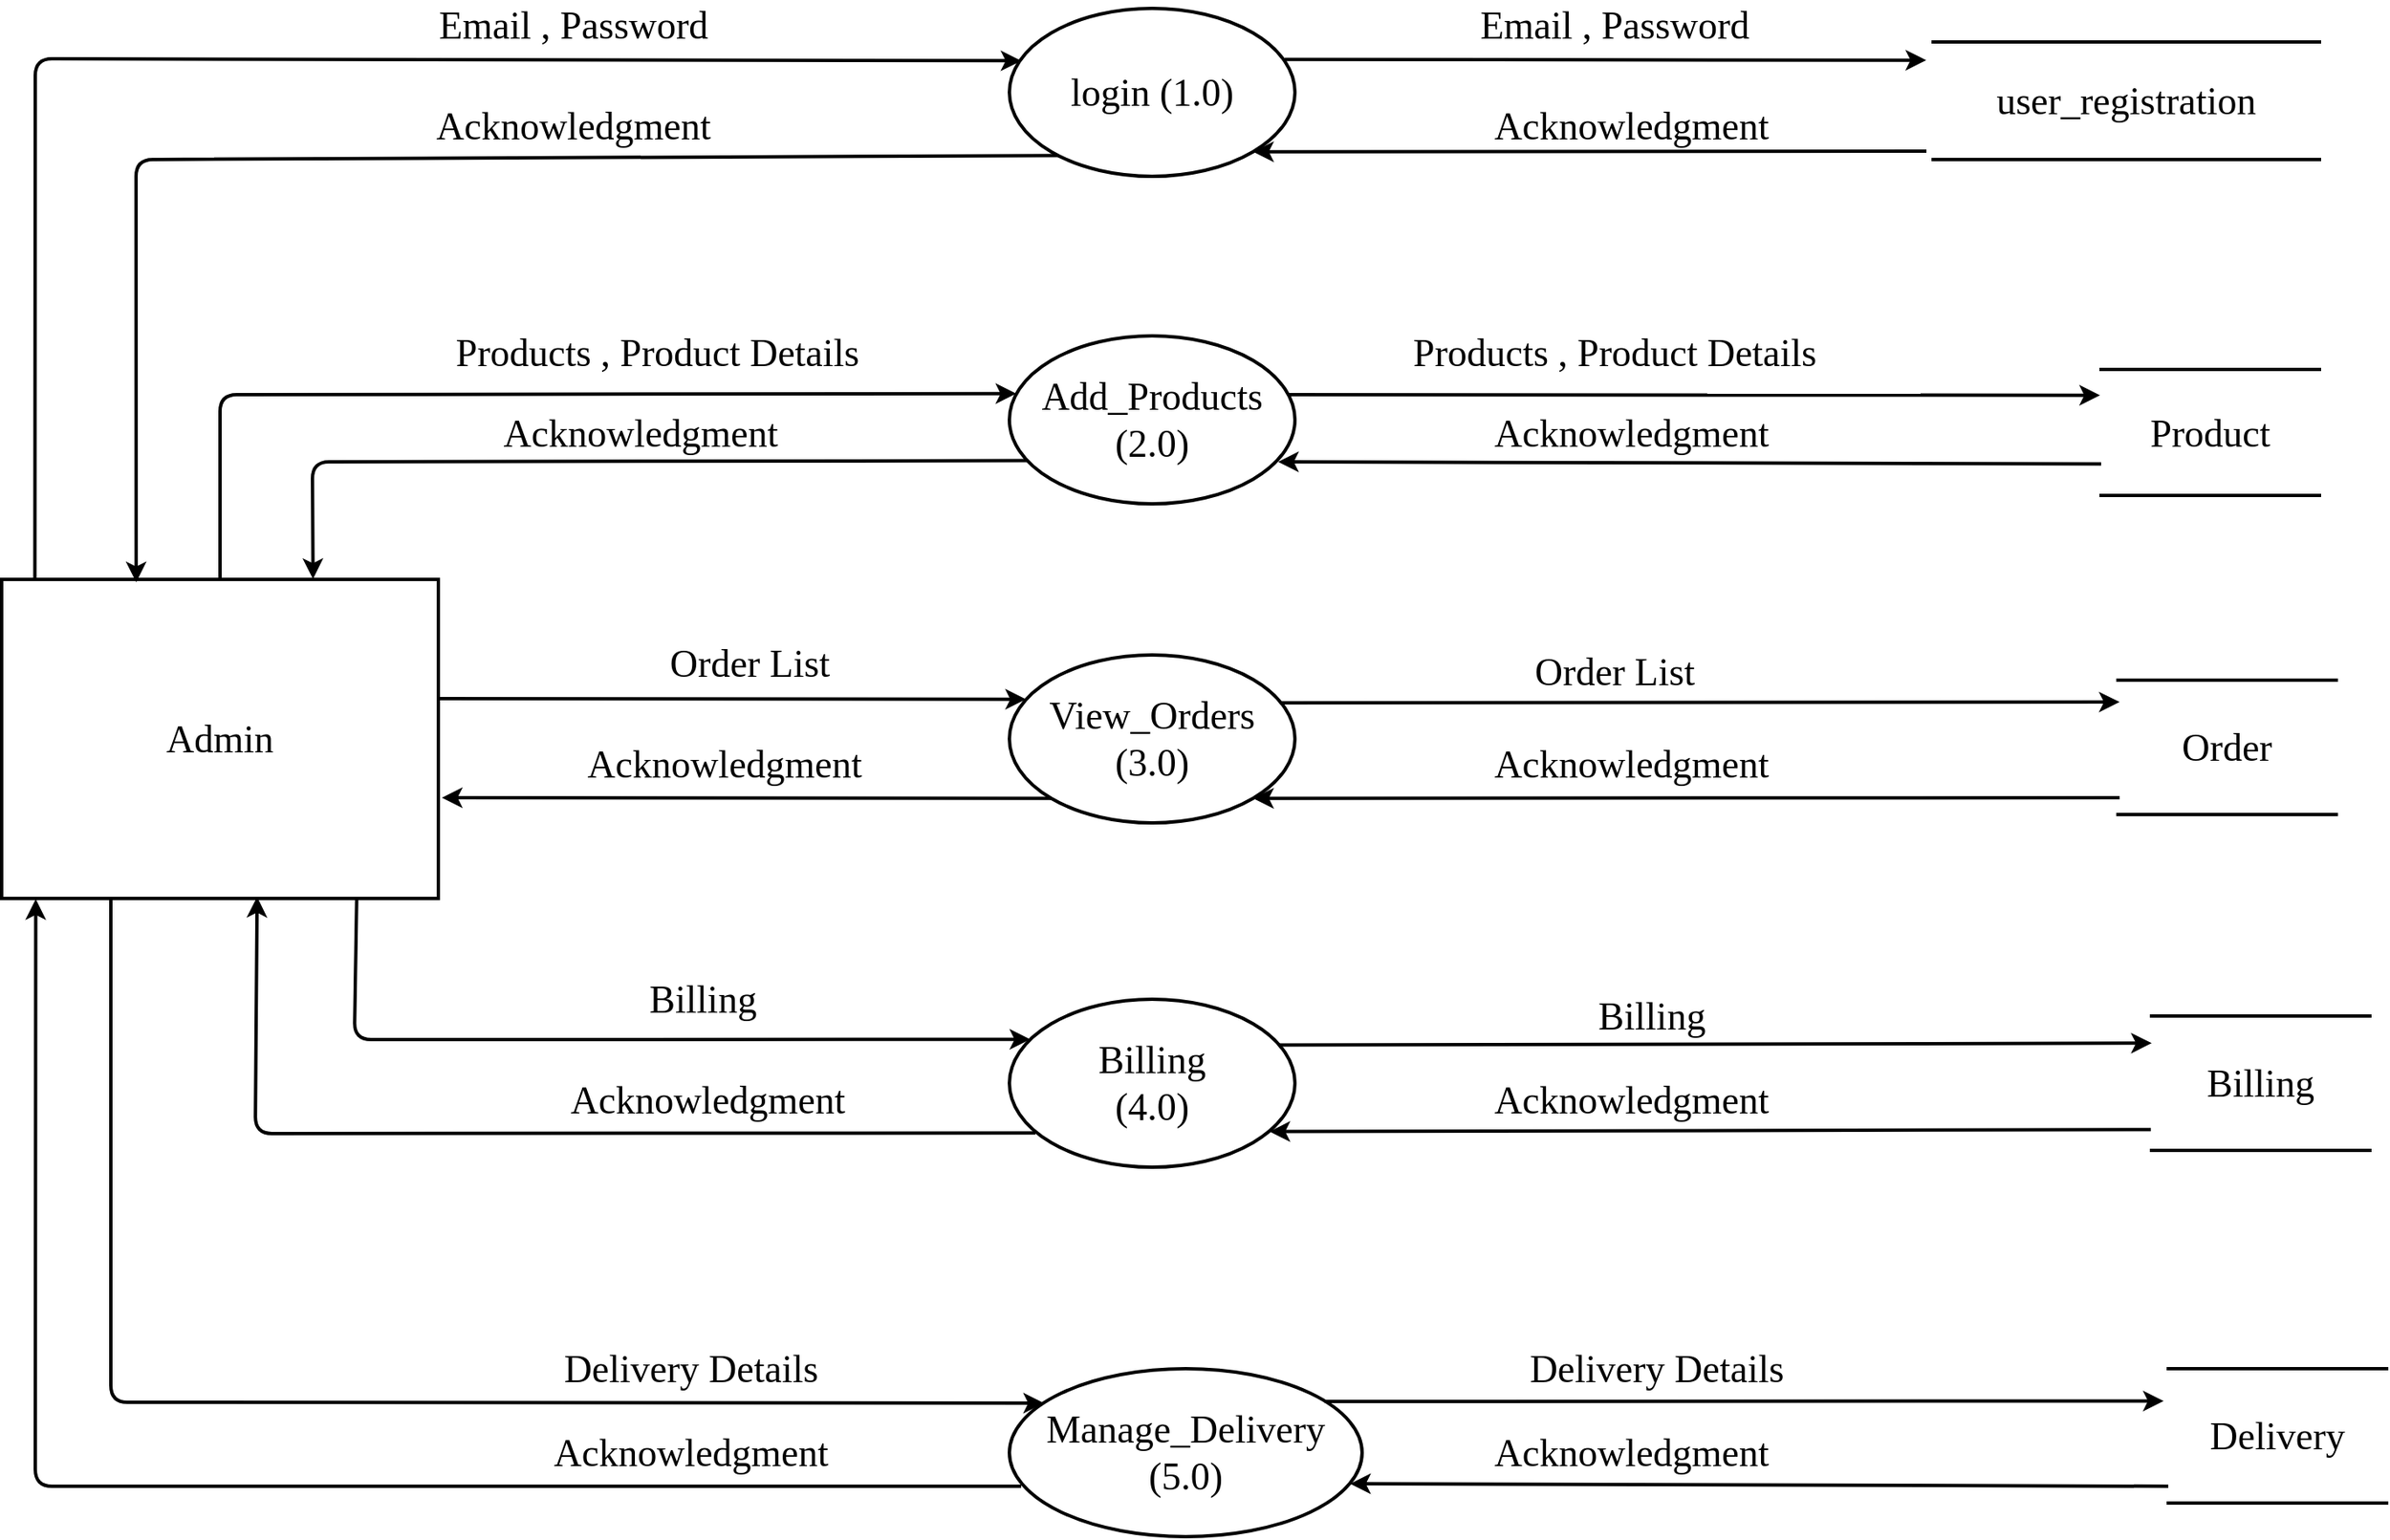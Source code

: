 <mxfile version="14.9.6" type="device"><diagram id="gpcT_XfQpvsCNOsNeNX6" name="Page-1"><mxGraphModel dx="1304" dy="528" grid="1" gridSize="10" guides="1" tooltips="1" connect="1" arrows="1" fold="1" page="1" pageScale="1" pageWidth="1400" pageHeight="850" math="0" shadow="0"><root><mxCell id="0"/><mxCell id="1" parent="0"/><mxCell id="VL7xdUT9y1B5ilkRUlLk-1" value="&lt;font style=&quot;font-size: 23px;&quot; face=&quot;Times New Roman&quot;&gt;Admin&lt;/font&gt;" style="rounded=0;whiteSpace=wrap;html=1;strokeWidth=2;fontSize=23;" parent="1" vertex="1"><mxGeometry x="110" y="470" width="260" height="190" as="geometry"/></mxCell><mxCell id="VL7xdUT9y1B5ilkRUlLk-2" value="&lt;font face=&quot;Georgia&quot; style=&quot;font-size: 23px;&quot;&gt;login (1.0)&lt;/font&gt;" style="ellipse;whiteSpace=wrap;html=1;fontSize=23;strokeWidth=2;" parent="1" vertex="1"><mxGeometry x="710" y="130" width="170" height="100" as="geometry"/></mxCell><mxCell id="VL7xdUT9y1B5ilkRUlLk-3" value="&lt;font face=&quot;Georgia&quot; style=&quot;font-size: 23px;&quot;&gt;&lt;span style=&quot;font-size: 23px;&quot;&gt;Add_Products&lt;br style=&quot;font-size: 23px;&quot;&gt;(2.0)&lt;br style=&quot;font-size: 23px;&quot;&gt;&lt;/span&gt;&lt;/font&gt;" style="ellipse;whiteSpace=wrap;html=1;fontSize=23;strokeWidth=2;" parent="1" vertex="1"><mxGeometry x="710" y="325" width="170" height="100" as="geometry"/></mxCell><mxCell id="VL7xdUT9y1B5ilkRUlLk-4" value="&lt;font face=&quot;Georgia&quot; style=&quot;font-size: 23px;&quot;&gt;&lt;span style=&quot;font-size: 23px;&quot;&gt;View_Orders&lt;br style=&quot;font-size: 23px;&quot;&gt;(3.0)&lt;br style=&quot;font-size: 23px;&quot;&gt;&lt;/span&gt;&lt;/font&gt;" style="ellipse;whiteSpace=wrap;html=1;fontSize=23;strokeWidth=2;" parent="1" vertex="1"><mxGeometry x="710" y="515" width="170" height="100" as="geometry"/></mxCell><mxCell id="VL7xdUT9y1B5ilkRUlLk-5" value="&lt;font face=&quot;Georgia&quot; style=&quot;font-size: 23px;&quot;&gt;&lt;span style=&quot;font-size: 23px;&quot;&gt;Billing&lt;br style=&quot;font-size: 23px;&quot;&gt;(4.0)&lt;br style=&quot;font-size: 23px;&quot;&gt;&lt;/span&gt;&lt;/font&gt;" style="ellipse;whiteSpace=wrap;html=1;fontSize=23;strokeWidth=2;" parent="1" vertex="1"><mxGeometry x="710" y="720" width="170" height="100" as="geometry"/></mxCell><mxCell id="VL7xdUT9y1B5ilkRUlLk-6" value="&lt;font face=&quot;Georgia&quot; style=&quot;font-size: 23px;&quot;&gt;&lt;span style=&quot;font-size: 23px;&quot;&gt;Manage_Delivery&lt;br style=&quot;font-size: 23px;&quot;&gt;(5.0)&lt;br style=&quot;font-size: 23px;&quot;&gt;&lt;/span&gt;&lt;/font&gt;" style="ellipse;whiteSpace=wrap;html=1;fontSize=23;strokeWidth=2;" parent="1" vertex="1"><mxGeometry x="710" y="940" width="210" height="100" as="geometry"/></mxCell><mxCell id="VL7xdUT9y1B5ilkRUlLk-7" value="&lt;font face=&quot;georgia&quot; style=&quot;font-size: 23px;&quot;&gt;Product&lt;/font&gt;" style="shape=partialRectangle;whiteSpace=wrap;html=1;left=0;right=0;fillColor=none;strokeWidth=2;fontSize=23;" parent="1" vertex="1"><mxGeometry x="1360" y="345" width="130" height="75" as="geometry"/></mxCell><mxCell id="VL7xdUT9y1B5ilkRUlLk-8" value="&lt;font face=&quot;georgia&quot; style=&quot;font-size: 23px;&quot;&gt;Order&lt;/font&gt;" style="shape=partialRectangle;whiteSpace=wrap;html=1;left=0;right=0;fillColor=none;strokeWidth=2;fontSize=23;" parent="1" vertex="1"><mxGeometry x="1370" y="530" width="130" height="80" as="geometry"/></mxCell><mxCell id="VL7xdUT9y1B5ilkRUlLk-9" value="&lt;font face=&quot;georgia&quot; style=&quot;font-size: 23px;&quot;&gt;Billing&lt;/font&gt;" style="shape=partialRectangle;whiteSpace=wrap;html=1;left=0;right=0;fillColor=none;strokeWidth=2;fontSize=23;" parent="1" vertex="1"><mxGeometry x="1390" y="730" width="130" height="80" as="geometry"/></mxCell><mxCell id="VL7xdUT9y1B5ilkRUlLk-11" value="&lt;font face=&quot;Georgia&quot; style=&quot;font-size: 23px;&quot;&gt;&lt;span style=&quot;font-size: 23px;&quot;&gt;user_registration&lt;/span&gt;&lt;/font&gt;" style="shape=partialRectangle;whiteSpace=wrap;html=1;left=0;right=0;fillColor=none;strokeWidth=2;fontSize=23;" parent="1" vertex="1"><mxGeometry x="1260" y="150" width="230" height="70" as="geometry"/></mxCell><mxCell id="VL7xdUT9y1B5ilkRUlLk-12" value="" style="endArrow=classic;html=1;entryX=0.042;entryY=0.312;entryDx=0;entryDy=0;entryPerimeter=0;exitX=0.076;exitY=-0.002;exitDx=0;exitDy=0;exitPerimeter=0;strokeWidth=2;fontSize=23;" parent="1" source="VL7xdUT9y1B5ilkRUlLk-1" target="VL7xdUT9y1B5ilkRUlLk-2" edge="1"><mxGeometry width="50" height="50" relative="1" as="geometry"><mxPoint x="620" y="460" as="sourcePoint"/><mxPoint x="670" y="410" as="targetPoint"/><Array as="points"><mxPoint x="130" y="160"/></Array></mxGeometry></mxCell><mxCell id="VL7xdUT9y1B5ilkRUlLk-13" value="" style="endArrow=classic;html=1;exitX=0.964;exitY=0.304;exitDx=0;exitDy=0;exitPerimeter=0;entryX=-0.018;entryY=0.155;entryDx=0;entryDy=0;entryPerimeter=0;strokeWidth=2;fontSize=23;" parent="1" source="VL7xdUT9y1B5ilkRUlLk-2" target="VL7xdUT9y1B5ilkRUlLk-11" edge="1"><mxGeometry width="50" height="50" relative="1" as="geometry"><mxPoint x="890" y="160" as="sourcePoint"/><mxPoint x="1260" y="165" as="targetPoint"/></mxGeometry></mxCell><mxCell id="VL7xdUT9y1B5ilkRUlLk-14" value="" style="endArrow=classic;html=1;entryX=0.024;entryY=0.344;entryDx=0;entryDy=0;entryPerimeter=0;exitX=0.5;exitY=0;exitDx=0;exitDy=0;strokeWidth=2;fontSize=23;" parent="1" source="VL7xdUT9y1B5ilkRUlLk-1" target="VL7xdUT9y1B5ilkRUlLk-3" edge="1"><mxGeometry width="50" height="50" relative="1" as="geometry"><mxPoint x="420" y="370" as="sourcePoint"/><mxPoint x="714" y="200" as="targetPoint"/><Array as="points"><mxPoint x="240" y="360"/></Array></mxGeometry></mxCell><mxCell id="VL7xdUT9y1B5ilkRUlLk-15" value="" style="endArrow=classic;html=1;entryX=0.058;entryY=0.264;entryDx=0;entryDy=0;entryPerimeter=0;strokeWidth=2;fontSize=23;" parent="1" target="VL7xdUT9y1B5ilkRUlLk-4" edge="1"><mxGeometry width="50" height="50" relative="1" as="geometry"><mxPoint x="371" y="541" as="sourcePoint"/><mxPoint x="530" y="460" as="targetPoint"/></mxGeometry></mxCell><mxCell id="VL7xdUT9y1B5ilkRUlLk-16" value="" style="endArrow=classic;html=1;entryX=-0.005;entryY=0.205;entryDx=0;entryDy=0;exitX=0.978;exitY=0.35;exitDx=0;exitDy=0;exitPerimeter=0;entryPerimeter=0;strokeWidth=2;fontSize=23;" parent="1" source="VL7xdUT9y1B5ilkRUlLk-3" target="VL7xdUT9y1B5ilkRUlLk-7" edge="1"><mxGeometry width="50" height="50" relative="1" as="geometry"><mxPoint x="875" y="360" as="sourcePoint"/><mxPoint x="870" y="250" as="targetPoint"/></mxGeometry></mxCell><mxCell id="VL7xdUT9y1B5ilkRUlLk-17" value="" style="endArrow=classic;html=1;entryX=0.008;entryY=0.163;entryDx=0;entryDy=0;exitX=0.949;exitY=0.285;exitDx=0;exitDy=0;exitPerimeter=0;entryPerimeter=0;strokeWidth=2;fontSize=23;" parent="1" source="VL7xdUT9y1B5ilkRUlLk-4" target="VL7xdUT9y1B5ilkRUlLk-8" edge="1"><mxGeometry width="50" height="50" relative="1" as="geometry"><mxPoint x="800" y="520" as="sourcePoint"/><mxPoint x="850" y="470" as="targetPoint"/></mxGeometry></mxCell><mxCell id="VL7xdUT9y1B5ilkRUlLk-18" value="" style="endArrow=classic;html=1;exitX=0.25;exitY=1;exitDx=0;exitDy=0;entryX=0.098;entryY=0.205;entryDx=0;entryDy=0;entryPerimeter=0;strokeWidth=2;fontSize=23;" parent="1" source="VL7xdUT9y1B5ilkRUlLk-1" target="VL7xdUT9y1B5ilkRUlLk-6" edge="1"><mxGeometry width="50" height="50" relative="1" as="geometry"><mxPoint x="170" y="660" as="sourcePoint"/><mxPoint x="729" y="960" as="targetPoint"/><Array as="points"><mxPoint x="175" y="960"/></Array></mxGeometry></mxCell><mxCell id="VL7xdUT9y1B5ilkRUlLk-19" value="" style="endArrow=classic;html=1;exitX=0.813;exitY=0.998;exitDx=0;exitDy=0;entryX=0.073;entryY=0.239;entryDx=0;entryDy=0;entryPerimeter=0;exitPerimeter=0;strokeWidth=2;fontSize=23;" parent="1" source="VL7xdUT9y1B5ilkRUlLk-1" target="VL7xdUT9y1B5ilkRUlLk-5" edge="1"><mxGeometry width="50" height="50" relative="1" as="geometry"><mxPoint x="630" y="740" as="sourcePoint"/><mxPoint x="720" y="744" as="targetPoint"/><Array as="points"><mxPoint x="320" y="744"/></Array></mxGeometry></mxCell><mxCell id="VL7xdUT9y1B5ilkRUlLk-20" value="" style="endArrow=classic;html=1;entryX=0.001;entryY=0.202;entryDx=0;entryDy=0;exitX=0.944;exitY=0.273;exitDx=0;exitDy=0;exitPerimeter=0;entryPerimeter=0;strokeWidth=2;fontSize=23;" parent="1" source="VL7xdUT9y1B5ilkRUlLk-5" target="VL7xdUT9y1B5ilkRUlLk-9" edge="1"><mxGeometry width="50" height="50" relative="1" as="geometry"><mxPoint x="873" y="748" as="sourcePoint"/><mxPoint x="1260" y="800" as="targetPoint"/></mxGeometry></mxCell><mxCell id="VL7xdUT9y1B5ilkRUlLk-21" value="" style="endArrow=classic;html=1;exitX=0.894;exitY=0.195;exitDx=0;exitDy=0;entryX=-0.023;entryY=0.115;entryDx=0;entryDy=0;exitPerimeter=0;entryPerimeter=0;strokeWidth=2;fontSize=23;" parent="1" source="VL7xdUT9y1B5ilkRUlLk-6" edge="1"><mxGeometry width="50" height="50" relative="1" as="geometry"><mxPoint x="990" y="1000" as="sourcePoint"/><mxPoint x="1397.24" y="959.2" as="targetPoint"/></mxGeometry></mxCell><mxCell id="VL7xdUT9y1B5ilkRUlLk-22" value="" style="endArrow=classic;html=1;entryX=0.308;entryY=0.009;entryDx=0;entryDy=0;entryPerimeter=0;exitX=0.171;exitY=0.876;exitDx=0;exitDy=0;exitPerimeter=0;strokeWidth=2;fontSize=23;" parent="1" source="VL7xdUT9y1B5ilkRUlLk-2" target="VL7xdUT9y1B5ilkRUlLk-1" edge="1"><mxGeometry width="50" height="50" relative="1" as="geometry"><mxPoint x="230" y="240" as="sourcePoint"/><mxPoint x="240" y="240" as="targetPoint"/><Array as="points"><mxPoint x="190" y="220"/></Array></mxGeometry></mxCell><mxCell id="VL7xdUT9y1B5ilkRUlLk-23" value="" style="endArrow=classic;html=1;exitX=0.061;exitY=0.743;exitDx=0;exitDy=0;exitPerimeter=0;entryX=0.713;entryY=-0.001;entryDx=0;entryDy=0;entryPerimeter=0;strokeWidth=2;fontSize=23;" parent="1" source="VL7xdUT9y1B5ilkRUlLk-3" target="VL7xdUT9y1B5ilkRUlLk-1" edge="1"><mxGeometry width="50" height="50" relative="1" as="geometry"><mxPoint x="650" y="400" as="sourcePoint"/><mxPoint x="295" y="469" as="targetPoint"/><Array as="points"><mxPoint x="295" y="400"/></Array></mxGeometry></mxCell><mxCell id="VL7xdUT9y1B5ilkRUlLk-24" value="" style="endArrow=classic;html=1;entryX=1;entryY=1;entryDx=0;entryDy=0;strokeWidth=2;fontSize=23;" parent="1" target="VL7xdUT9y1B5ilkRUlLk-2" edge="1"><mxGeometry width="50" height="50" relative="1" as="geometry"><mxPoint x="1256" y="215" as="sourcePoint"/><mxPoint x="990" y="200" as="targetPoint"/></mxGeometry></mxCell><mxCell id="VL7xdUT9y1B5ilkRUlLk-25" value="" style="endArrow=classic;html=1;entryX=0.941;entryY=0.75;entryDx=0;entryDy=0;entryPerimeter=0;exitX=0;exitY=0.75;exitDx=0;exitDy=0;strokeWidth=2;fontSize=23;" parent="1" source="VL7xdUT9y1B5ilkRUlLk-7" target="VL7xdUT9y1B5ilkRUlLk-3" edge="1"><mxGeometry width="50" height="50" relative="1" as="geometry"><mxPoint x="820" y="510" as="sourcePoint"/><mxPoint x="870" y="460" as="targetPoint"/></mxGeometry></mxCell><mxCell id="VL7xdUT9y1B5ilkRUlLk-26" value="" style="endArrow=classic;html=1;entryX=1;entryY=1;entryDx=0;entryDy=0;exitX=0.008;exitY=0.875;exitDx=0;exitDy=0;exitPerimeter=0;strokeWidth=2;fontSize=23;" parent="1" source="VL7xdUT9y1B5ilkRUlLk-8" target="VL7xdUT9y1B5ilkRUlLk-4" edge="1"><mxGeometry width="50" height="50" relative="1" as="geometry"><mxPoint x="1250" y="590" as="sourcePoint"/><mxPoint x="1000" y="600" as="targetPoint"/></mxGeometry></mxCell><mxCell id="VL7xdUT9y1B5ilkRUlLk-27" value="" style="endArrow=classic;html=1;entryX=1.008;entryY=0.684;entryDx=0;entryDy=0;entryPerimeter=0;exitX=0;exitY=1;exitDx=0;exitDy=0;strokeWidth=2;fontSize=23;" parent="1" source="VL7xdUT9y1B5ilkRUlLk-4" target="VL7xdUT9y1B5ilkRUlLk-1" edge="1"><mxGeometry width="50" height="50" relative="1" as="geometry"><mxPoint x="500" y="665" as="sourcePoint"/><mxPoint x="550" y="615" as="targetPoint"/></mxGeometry></mxCell><mxCell id="VL7xdUT9y1B5ilkRUlLk-28" value="" style="endArrow=classic;html=1;entryX=0.585;entryY=0.995;entryDx=0;entryDy=0;entryPerimeter=0;exitX=0.091;exitY=0.796;exitDx=0;exitDy=0;exitPerimeter=0;strokeWidth=2;fontSize=23;" parent="1" source="VL7xdUT9y1B5ilkRUlLk-5" target="VL7xdUT9y1B5ilkRUlLk-1" edge="1"><mxGeometry width="50" height="50" relative="1" as="geometry"><mxPoint x="500" y="770" as="sourcePoint"/><mxPoint x="550" y="720" as="targetPoint"/><Array as="points"><mxPoint x="261" y="800"/></Array></mxGeometry></mxCell><mxCell id="VL7xdUT9y1B5ilkRUlLk-29" value="" style="endArrow=classic;html=1;entryX=0.911;entryY=0.788;entryDx=0;entryDy=0;entryPerimeter=0;exitX=-0.003;exitY=0.845;exitDx=0;exitDy=0;exitPerimeter=0;strokeWidth=2;fontSize=23;" parent="1" source="VL7xdUT9y1B5ilkRUlLk-9" target="VL7xdUT9y1B5ilkRUlLk-5" edge="1"><mxGeometry width="50" height="50" relative="1" as="geometry"><mxPoint x="1020" y="800" as="sourcePoint"/><mxPoint x="865" y="799" as="targetPoint"/><Array as="points"/></mxGeometry></mxCell><mxCell id="VL7xdUT9y1B5ilkRUlLk-30" value="" style="endArrow=classic;html=1;entryX=0.966;entryY=0.685;entryDx=0;entryDy=0;entryPerimeter=0;exitX=0;exitY=0.75;exitDx=0;exitDy=0;strokeWidth=2;fontSize=23;" parent="1" target="VL7xdUT9y1B5ilkRUlLk-6" edge="1"><mxGeometry width="50" height="50" relative="1" as="geometry"><mxPoint x="1400" y="1010" as="sourcePoint"/><mxPoint x="1060" y="920" as="targetPoint"/><Array as="points"/></mxGeometry></mxCell><mxCell id="VL7xdUT9y1B5ilkRUlLk-31" value="" style="endArrow=classic;html=1;entryX=0.078;entryY=1.002;entryDx=0;entryDy=0;entryPerimeter=0;strokeWidth=2;fontSize=23;" parent="1" target="VL7xdUT9y1B5ilkRUlLk-1" edge="1"><mxGeometry width="50" height="50" relative="1" as="geometry"><mxPoint x="717" y="1010" as="sourcePoint"/><mxPoint x="130" y="690" as="targetPoint"/><Array as="points"><mxPoint x="130" y="1010"/></Array></mxGeometry></mxCell><mxCell id="VL7xdUT9y1B5ilkRUlLk-32" value="&lt;font style=&quot;font-size: 23px;&quot; face=&quot;Georgia&quot;&gt;Acknowledgment&lt;/font&gt;" style="text;html=1;align=center;verticalAlign=middle;resizable=0;points=[];autosize=1;strokeColor=none;strokeWidth=2;fontSize=23;" parent="1" vertex="1"><mxGeometry x="355" y="185" width="190" height="30" as="geometry"/></mxCell><mxCell id="VL7xdUT9y1B5ilkRUlLk-33" value="&lt;font style=&quot;font-size: 23px;&quot; face=&quot;Georgia&quot;&gt;Acknowledgment&lt;/font&gt;" style="text;html=1;align=center;verticalAlign=middle;resizable=0;points=[];autosize=1;strokeColor=none;strokeWidth=2;fontSize=23;" parent="1" vertex="1"><mxGeometry x="985" y="185" width="190" height="30" as="geometry"/></mxCell><mxCell id="VL7xdUT9y1B5ilkRUlLk-34" value="&lt;font style=&quot;font-size: 23px;&quot; face=&quot;Georgia&quot;&gt;Acknowledgment&lt;/font&gt;" style="text;html=1;align=center;verticalAlign=middle;resizable=0;points=[];autosize=1;strokeColor=none;strokeWidth=2;fontSize=23;" parent="1" vertex="1"><mxGeometry x="395" y="367.5" width="190" height="30" as="geometry"/></mxCell><mxCell id="VL7xdUT9y1B5ilkRUlLk-35" value="&lt;font style=&quot;font-size: 23px;&quot; face=&quot;Georgia&quot;&gt;Acknowledgment&lt;/font&gt;" style="text;html=1;align=center;verticalAlign=middle;resizable=0;points=[];autosize=1;strokeColor=none;strokeWidth=2;fontSize=23;" parent="1" vertex="1"><mxGeometry x="985" y="367.5" width="190" height="30" as="geometry"/></mxCell><mxCell id="VL7xdUT9y1B5ilkRUlLk-36" value="&lt;font style=&quot;font-size: 23px;&quot; face=&quot;Georgia&quot;&gt;Acknowledgment&lt;/font&gt;" style="text;html=1;align=center;verticalAlign=middle;resizable=0;points=[];autosize=1;strokeColor=none;strokeWidth=2;fontSize=23;" parent="1" vertex="1"><mxGeometry x="985" y="565" width="190" height="30" as="geometry"/></mxCell><mxCell id="VL7xdUT9y1B5ilkRUlLk-37" value="&lt;font style=&quot;font-size: 23px;&quot; face=&quot;Georgia&quot;&gt;Acknowledgment&lt;/font&gt;" style="text;html=1;align=center;verticalAlign=middle;resizable=0;points=[];autosize=1;strokeColor=none;strokeWidth=2;fontSize=23;" parent="1" vertex="1"><mxGeometry x="985" y="765" width="190" height="30" as="geometry"/></mxCell><mxCell id="VL7xdUT9y1B5ilkRUlLk-38" value="&lt;font style=&quot;font-size: 23px;&quot; face=&quot;Georgia&quot;&gt;Acknowledgment&lt;/font&gt;" style="text;html=1;align=center;verticalAlign=middle;resizable=0;points=[];autosize=1;strokeColor=none;strokeWidth=2;fontSize=23;" parent="1" vertex="1"><mxGeometry x="985" y="975" width="190" height="30" as="geometry"/></mxCell><mxCell id="VL7xdUT9y1B5ilkRUlLk-39" value="&lt;font style=&quot;font-size: 23px;&quot; face=&quot;Georgia&quot;&gt;Acknowledgment&lt;/font&gt;" style="text;html=1;align=center;verticalAlign=middle;resizable=0;points=[];autosize=1;strokeColor=none;strokeWidth=2;fontSize=23;" parent="1" vertex="1"><mxGeometry x="445" y="565" width="190" height="30" as="geometry"/></mxCell><mxCell id="VL7xdUT9y1B5ilkRUlLk-40" value="&lt;font style=&quot;font-size: 23px;&quot; face=&quot;Georgia&quot;&gt;Acknowledgment&lt;/font&gt;" style="text;html=1;align=center;verticalAlign=middle;resizable=0;points=[];autosize=1;strokeColor=none;strokeWidth=2;fontSize=23;" parent="1" vertex="1"><mxGeometry x="435" y="765" width="190" height="30" as="geometry"/></mxCell><mxCell id="VL7xdUT9y1B5ilkRUlLk-41" value="&lt;font style=&quot;font-size: 23px;&quot; face=&quot;Georgia&quot;&gt;Acknowledgment&lt;/font&gt;" style="text;html=1;align=center;verticalAlign=middle;resizable=0;points=[];autosize=1;strokeColor=none;strokeWidth=2;fontSize=23;" parent="1" vertex="1"><mxGeometry x="425" y="975" width="190" height="30" as="geometry"/></mxCell><mxCell id="VL7xdUT9y1B5ilkRUlLk-42" value="&lt;font style=&quot;font-size: 23px;&quot; face=&quot;Georgia&quot;&gt;Email , Password&lt;/font&gt;" style="text;html=1;align=center;verticalAlign=middle;resizable=0;points=[];autosize=1;strokeColor=none;strokeWidth=2;fontSize=23;" parent="1" vertex="1"><mxGeometry x="355" y="125" width="190" height="30" as="geometry"/></mxCell><mxCell id="VL7xdUT9y1B5ilkRUlLk-43" value="&lt;font style=&quot;font-size: 23px;&quot; face=&quot;Georgia&quot;&gt;Email , Password&lt;/font&gt;" style="text;html=1;align=center;verticalAlign=middle;resizable=0;points=[];autosize=1;strokeColor=none;strokeWidth=2;fontSize=23;" parent="1" vertex="1"><mxGeometry x="975" y="125" width="190" height="30" as="geometry"/></mxCell><mxCell id="VL7xdUT9y1B5ilkRUlLk-44" value="&lt;font face=&quot;Georgia&quot; style=&quot;font-size: 23px;&quot;&gt;&lt;span style=&quot;font-size: 23px;&quot;&gt;Products , Product Details&lt;/span&gt;&lt;/font&gt;" style="text;html=1;align=center;verticalAlign=middle;resizable=0;points=[];autosize=1;strokeColor=none;strokeWidth=2;fontSize=23;" parent="1" vertex="1"><mxGeometry x="360" y="320" width="280" height="30" as="geometry"/></mxCell><mxCell id="VL7xdUT9y1B5ilkRUlLk-45" value="&lt;font face=&quot;Georgia&quot; style=&quot;font-size: 23px;&quot;&gt;&lt;span style=&quot;font-size: 23px;&quot;&gt;Products , Product Details&lt;/span&gt;&lt;/font&gt;" style="text;html=1;align=center;verticalAlign=middle;resizable=0;points=[];autosize=1;strokeColor=none;strokeWidth=2;fontSize=23;" parent="1" vertex="1"><mxGeometry x="930" y="320" width="280" height="30" as="geometry"/></mxCell><mxCell id="VL7xdUT9y1B5ilkRUlLk-46" value="&lt;font face=&quot;Georgia&quot; style=&quot;font-size: 23px;&quot;&gt;&lt;span style=&quot;font-size: 23px;&quot;&gt;Order List&lt;/span&gt;&lt;/font&gt;" style="text;html=1;align=center;verticalAlign=middle;resizable=0;points=[];autosize=1;strokeColor=none;strokeWidth=2;fontSize=23;" parent="1" vertex="1"><mxGeometry x="495" y="505" width="120" height="30" as="geometry"/></mxCell><mxCell id="VL7xdUT9y1B5ilkRUlLk-47" value="&lt;font face=&quot;Georgia&quot; style=&quot;font-size: 23px;&quot;&gt;&lt;span style=&quot;font-size: 23px;&quot;&gt;Order List&lt;/span&gt;&lt;/font&gt;" style="text;html=1;align=center;verticalAlign=middle;resizable=0;points=[];autosize=1;strokeColor=none;strokeWidth=2;fontSize=23;" parent="1" vertex="1"><mxGeometry x="1010" y="510" width="120" height="30" as="geometry"/></mxCell><mxCell id="VL7xdUT9y1B5ilkRUlLk-48" value="&lt;font face=&quot;Georgia&quot; style=&quot;font-size: 23px;&quot;&gt;&lt;span style=&quot;font-size: 23px;&quot;&gt;Billing&amp;nbsp;&lt;/span&gt;&lt;/font&gt;" style="text;html=1;align=center;verticalAlign=middle;resizable=0;points=[];autosize=1;strokeColor=none;strokeWidth=2;fontSize=23;" parent="1" vertex="1"><mxGeometry x="485" y="705" width="90" height="30" as="geometry"/></mxCell><mxCell id="VL7xdUT9y1B5ilkRUlLk-49" value="&lt;font face=&quot;Georgia&quot; style=&quot;font-size: 23px;&quot;&gt;&lt;span style=&quot;font-size: 23px;&quot;&gt;Billing&amp;nbsp;&lt;/span&gt;&lt;/font&gt;" style="text;html=1;align=center;verticalAlign=middle;resizable=0;points=[];autosize=1;strokeColor=none;strokeWidth=2;fontSize=23;" parent="1" vertex="1"><mxGeometry x="1050" y="715" width="90" height="30" as="geometry"/></mxCell><mxCell id="VL7xdUT9y1B5ilkRUlLk-50" value="&lt;font face=&quot;Georgia&quot; style=&quot;font-size: 23px;&quot;&gt;&lt;span style=&quot;font-size: 23px;&quot;&gt;Delivery Details&lt;/span&gt;&lt;/font&gt;" style="text;html=1;align=center;verticalAlign=middle;resizable=0;points=[];autosize=1;strokeColor=none;strokeWidth=2;fontSize=23;" parent="1" vertex="1"><mxGeometry x="430" y="925" width="180" height="30" as="geometry"/></mxCell><mxCell id="VL7xdUT9y1B5ilkRUlLk-51" value="&lt;font face=&quot;Georgia&quot; style=&quot;font-size: 23px;&quot;&gt;&lt;span style=&quot;font-size: 23px;&quot;&gt;Delivery Details&lt;/span&gt;&lt;/font&gt;" style="text;html=1;align=center;verticalAlign=middle;resizable=0;points=[];autosize=1;strokeColor=none;strokeWidth=2;fontSize=23;" parent="1" vertex="1"><mxGeometry x="1005" y="925" width="180" height="30" as="geometry"/></mxCell><mxCell id="3Ew63BOqowSc1G1aAssO-1" value="&lt;font face=&quot;georgia&quot; style=&quot;font-size: 23px;&quot;&gt;&lt;span style=&quot;font-size: 23px;&quot;&gt;Delivery&lt;/span&gt;&lt;/font&gt;" style="shape=partialRectangle;whiteSpace=wrap;html=1;left=0;right=0;fillColor=none;strokeWidth=2;fontSize=23;" parent="1" vertex="1"><mxGeometry x="1400" y="940" width="130" height="80" as="geometry"/></mxCell></root></mxGraphModel></diagram></mxfile>